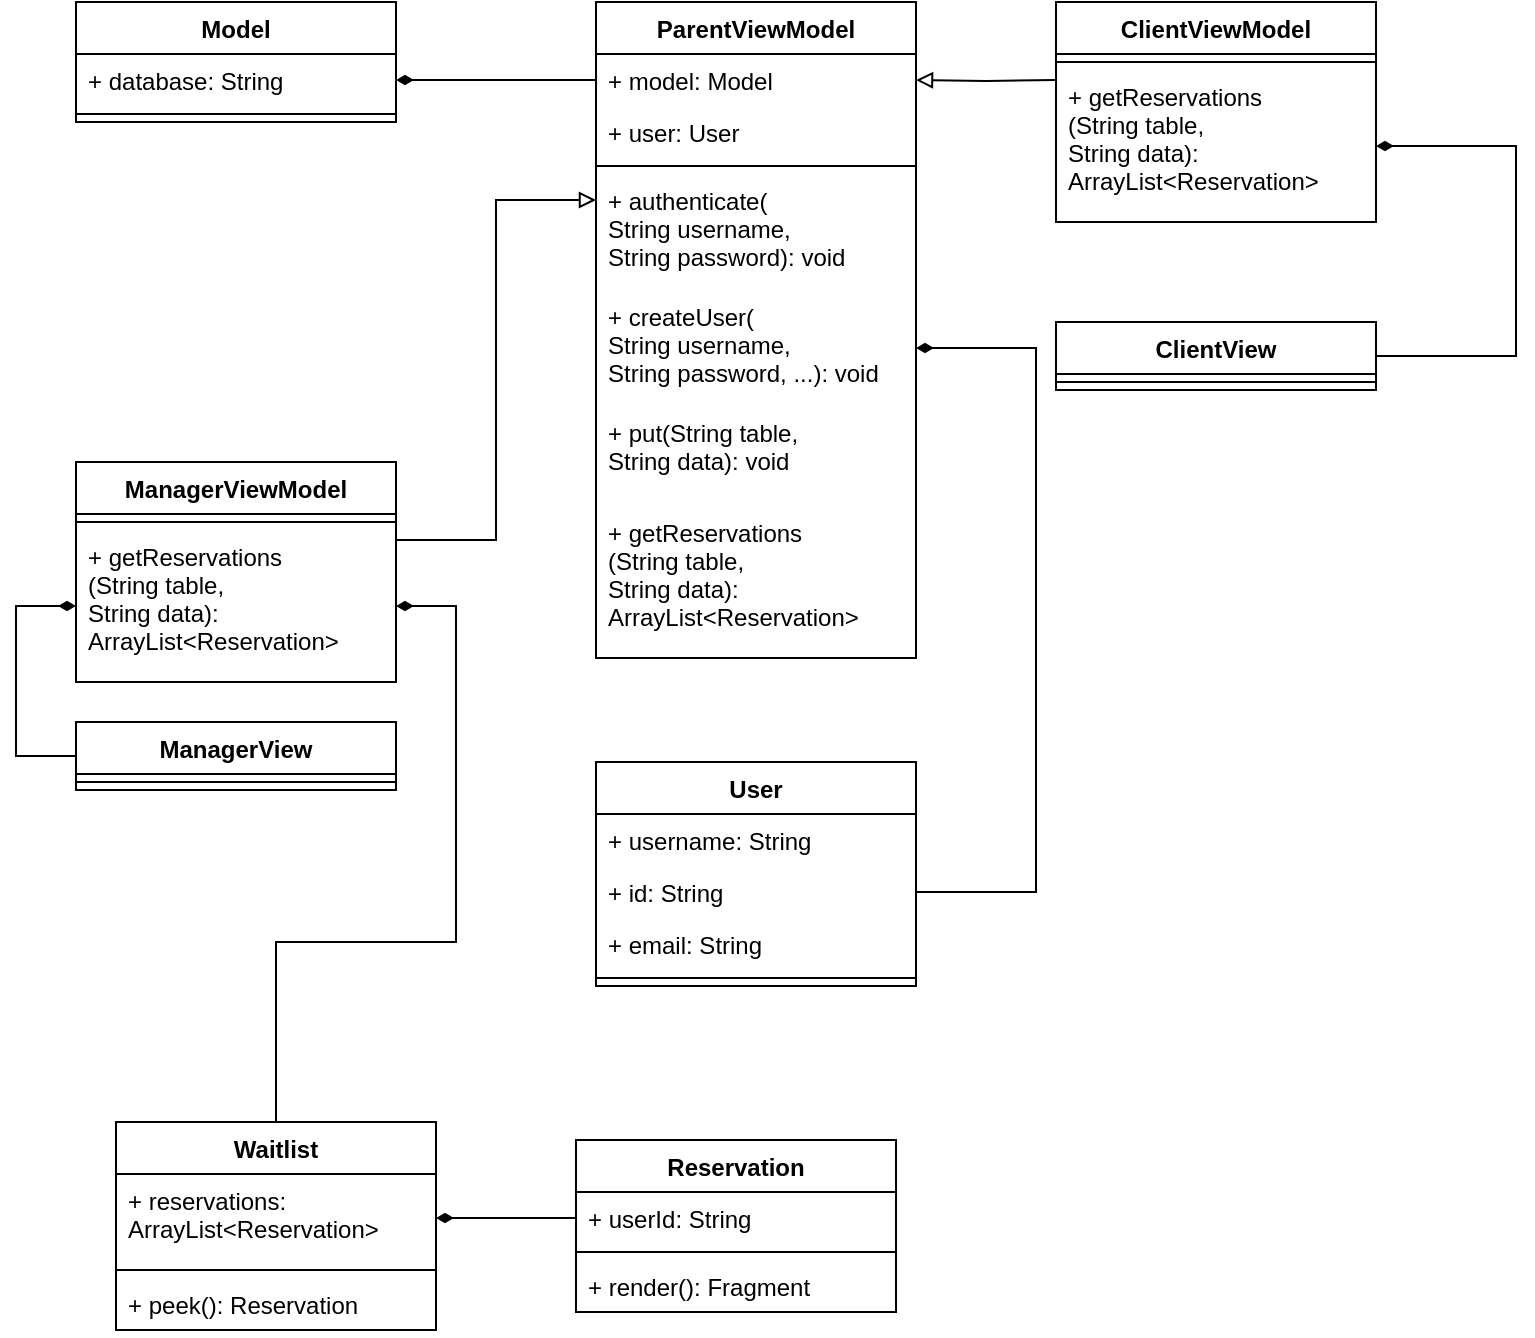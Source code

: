 <mxfile version="14.4.9" type="device"><diagram id="dhQS3Cer-cNmJXBnWuVj" name="Page-1"><mxGraphModel dx="1248" dy="706" grid="1" gridSize="10" guides="1" tooltips="1" connect="1" arrows="1" fold="1" page="1" pageScale="1" pageWidth="850" pageHeight="1100" math="0" shadow="0"><root><mxCell id="0"/><mxCell id="1" parent="0"/><mxCell id="sLMR31UPiSEaChZoAFVU-1" value="Model" style="swimlane;fontStyle=1;align=center;verticalAlign=top;childLayout=stackLayout;horizontal=1;startSize=26;horizontalStack=0;resizeParent=1;resizeParentMax=0;resizeLast=0;collapsible=1;marginBottom=0;" vertex="1" parent="1"><mxGeometry x="50" y="40" width="160" height="60" as="geometry"/></mxCell><mxCell id="sLMR31UPiSEaChZoAFVU-2" value="+ database: String" style="text;strokeColor=none;fillColor=none;align=left;verticalAlign=top;spacingLeft=4;spacingRight=4;overflow=hidden;rotatable=0;points=[[0,0.5],[1,0.5]];portConstraint=eastwest;" vertex="1" parent="sLMR31UPiSEaChZoAFVU-1"><mxGeometry y="26" width="160" height="26" as="geometry"/></mxCell><mxCell id="sLMR31UPiSEaChZoAFVU-3" value="" style="line;strokeWidth=1;fillColor=none;align=left;verticalAlign=middle;spacingTop=-1;spacingLeft=3;spacingRight=3;rotatable=0;labelPosition=right;points=[];portConstraint=eastwest;" vertex="1" parent="sLMR31UPiSEaChZoAFVU-1"><mxGeometry y="52" width="160" height="8" as="geometry"/></mxCell><mxCell id="sLMR31UPiSEaChZoAFVU-5" value="ParentViewModel" style="swimlane;fontStyle=1;align=center;verticalAlign=top;childLayout=stackLayout;horizontal=1;startSize=26;horizontalStack=0;resizeParent=1;resizeParentMax=0;resizeLast=0;collapsible=1;marginBottom=0;" vertex="1" parent="1"><mxGeometry x="310" y="40" width="160" height="328" as="geometry"/></mxCell><mxCell id="sLMR31UPiSEaChZoAFVU-6" value="+ model: Model" style="text;strokeColor=none;fillColor=none;align=left;verticalAlign=top;spacingLeft=4;spacingRight=4;overflow=hidden;rotatable=0;points=[[0,0.5],[1,0.5]];portConstraint=eastwest;" vertex="1" parent="sLMR31UPiSEaChZoAFVU-5"><mxGeometry y="26" width="160" height="26" as="geometry"/></mxCell><mxCell id="sLMR31UPiSEaChZoAFVU-41" value="+ user: User" style="text;strokeColor=none;fillColor=none;align=left;verticalAlign=top;spacingLeft=4;spacingRight=4;overflow=hidden;rotatable=0;points=[[0,0.5],[1,0.5]];portConstraint=eastwest;" vertex="1" parent="sLMR31UPiSEaChZoAFVU-5"><mxGeometry y="52" width="160" height="26" as="geometry"/></mxCell><mxCell id="sLMR31UPiSEaChZoAFVU-7" value="" style="line;strokeWidth=1;fillColor=none;align=left;verticalAlign=middle;spacingTop=-1;spacingLeft=3;spacingRight=3;rotatable=0;labelPosition=right;points=[];portConstraint=eastwest;" vertex="1" parent="sLMR31UPiSEaChZoAFVU-5"><mxGeometry y="78" width="160" height="8" as="geometry"/></mxCell><mxCell id="sLMR31UPiSEaChZoAFVU-62" value="+ authenticate(&#10;String username, &#10;String password): void" style="text;strokeColor=none;fillColor=none;align=left;verticalAlign=top;spacingLeft=4;spacingRight=4;overflow=hidden;rotatable=0;points=[[0,0.5],[1,0.5]];portConstraint=eastwest;" vertex="1" parent="sLMR31UPiSEaChZoAFVU-5"><mxGeometry y="86" width="160" height="58" as="geometry"/></mxCell><mxCell id="sLMR31UPiSEaChZoAFVU-43" value="+ createUser(&#10;String username, &#10;String password, ...): void" style="text;strokeColor=none;fillColor=none;align=left;verticalAlign=top;spacingLeft=4;spacingRight=4;overflow=hidden;rotatable=0;points=[[0,0.5],[1,0.5]];portConstraint=eastwest;" vertex="1" parent="sLMR31UPiSEaChZoAFVU-5"><mxGeometry y="144" width="160" height="58" as="geometry"/></mxCell><mxCell id="sLMR31UPiSEaChZoAFVU-44" value="+ put(String table, &#10;String data): void" style="text;strokeColor=none;fillColor=none;align=left;verticalAlign=top;spacingLeft=4;spacingRight=4;overflow=hidden;rotatable=0;points=[[0,0.5],[1,0.5]];portConstraint=eastwest;" vertex="1" parent="sLMR31UPiSEaChZoAFVU-5"><mxGeometry y="202" width="160" height="50" as="geometry"/></mxCell><mxCell id="sLMR31UPiSEaChZoAFVU-53" value="+ getReservations&#10;(String table, &#10;String data): &#10;ArrayList&lt;Reservation&gt;" style="text;strokeColor=none;fillColor=none;align=left;verticalAlign=top;spacingLeft=4;spacingRight=4;overflow=hidden;rotatable=0;points=[[0,0.5],[1,0.5]];portConstraint=eastwest;" vertex="1" parent="sLMR31UPiSEaChZoAFVU-5"><mxGeometry y="252" width="160" height="76" as="geometry"/></mxCell><mxCell id="sLMR31UPiSEaChZoAFVU-9" value="ManagerViewModel" style="swimlane;fontStyle=1;align=center;verticalAlign=top;childLayout=stackLayout;horizontal=1;startSize=26;horizontalStack=0;resizeParent=1;resizeParentMax=0;resizeLast=0;collapsible=1;marginBottom=0;" vertex="1" parent="1"><mxGeometry x="50" y="270" width="160" height="110" as="geometry"/></mxCell><mxCell id="sLMR31UPiSEaChZoAFVU-11" value="" style="line;strokeWidth=1;fillColor=none;align=left;verticalAlign=middle;spacingTop=-1;spacingLeft=3;spacingRight=3;rotatable=0;labelPosition=right;points=[];portConstraint=eastwest;" vertex="1" parent="sLMR31UPiSEaChZoAFVU-9"><mxGeometry y="26" width="160" height="8" as="geometry"/></mxCell><mxCell id="sLMR31UPiSEaChZoAFVU-55" value="+ getReservations&#10;(String table, &#10;String data): &#10;ArrayList&lt;Reservation&gt;" style="text;strokeColor=none;fillColor=none;align=left;verticalAlign=top;spacingLeft=4;spacingRight=4;overflow=hidden;rotatable=0;points=[[0,0.5],[1,0.5]];portConstraint=eastwest;" vertex="1" parent="sLMR31UPiSEaChZoAFVU-9"><mxGeometry y="34" width="160" height="76" as="geometry"/></mxCell><mxCell id="sLMR31UPiSEaChZoAFVU-13" value="User" style="swimlane;fontStyle=1;align=center;verticalAlign=top;childLayout=stackLayout;horizontal=1;startSize=26;horizontalStack=0;resizeParent=1;resizeParentMax=0;resizeLast=0;collapsible=1;marginBottom=0;" vertex="1" parent="1"><mxGeometry x="310" y="420" width="160" height="112" as="geometry"/></mxCell><mxCell id="sLMR31UPiSEaChZoAFVU-14" value="+ username: String" style="text;strokeColor=none;fillColor=none;align=left;verticalAlign=top;spacingLeft=4;spacingRight=4;overflow=hidden;rotatable=0;points=[[0,0.5],[1,0.5]];portConstraint=eastwest;" vertex="1" parent="sLMR31UPiSEaChZoAFVU-13"><mxGeometry y="26" width="160" height="26" as="geometry"/></mxCell><mxCell id="sLMR31UPiSEaChZoAFVU-59" value="+ id: String" style="text;strokeColor=none;fillColor=none;align=left;verticalAlign=top;spacingLeft=4;spacingRight=4;overflow=hidden;rotatable=0;points=[[0,0.5],[1,0.5]];portConstraint=eastwest;" vertex="1" parent="sLMR31UPiSEaChZoAFVU-13"><mxGeometry y="52" width="160" height="26" as="geometry"/></mxCell><mxCell id="sLMR31UPiSEaChZoAFVU-64" value="+ email: String" style="text;strokeColor=none;fillColor=none;align=left;verticalAlign=top;spacingLeft=4;spacingRight=4;overflow=hidden;rotatable=0;points=[[0,0.5],[1,0.5]];portConstraint=eastwest;" vertex="1" parent="sLMR31UPiSEaChZoAFVU-13"><mxGeometry y="78" width="160" height="26" as="geometry"/></mxCell><mxCell id="sLMR31UPiSEaChZoAFVU-15" value="" style="line;strokeWidth=1;fillColor=none;align=left;verticalAlign=middle;spacingTop=-1;spacingLeft=3;spacingRight=3;rotatable=0;labelPosition=right;points=[];portConstraint=eastwest;" vertex="1" parent="sLMR31UPiSEaChZoAFVU-13"><mxGeometry y="104" width="160" height="8" as="geometry"/></mxCell><mxCell id="sLMR31UPiSEaChZoAFVU-65" style="edgeStyle=orthogonalEdgeStyle;rounded=0;orthogonalLoop=1;jettySize=auto;html=1;endArrow=diamondThin;endFill=1;entryX=1;entryY=0.5;entryDx=0;entryDy=0;" edge="1" parent="1" source="sLMR31UPiSEaChZoAFVU-17" target="sLMR31UPiSEaChZoAFVU-55"><mxGeometry relative="1" as="geometry"><mxPoint x="230" y="340" as="targetPoint"/><Array as="points"><mxPoint x="150" y="510"/><mxPoint x="240" y="510"/><mxPoint x="240" y="342"/></Array></mxGeometry></mxCell><mxCell id="sLMR31UPiSEaChZoAFVU-17" value="Waitlist" style="swimlane;fontStyle=1;align=center;verticalAlign=top;childLayout=stackLayout;horizontal=1;startSize=26;horizontalStack=0;resizeParent=1;resizeParentMax=0;resizeLast=0;collapsible=1;marginBottom=0;" vertex="1" parent="1"><mxGeometry x="70" y="600" width="160" height="104" as="geometry"/></mxCell><mxCell id="sLMR31UPiSEaChZoAFVU-18" value="+ reservations: &#10;ArrayList&lt;Reservation&gt;" style="text;strokeColor=none;fillColor=none;align=left;verticalAlign=top;spacingLeft=4;spacingRight=4;overflow=hidden;rotatable=0;points=[[0,0.5],[1,0.5]];portConstraint=eastwest;" vertex="1" parent="sLMR31UPiSEaChZoAFVU-17"><mxGeometry y="26" width="160" height="44" as="geometry"/></mxCell><mxCell id="sLMR31UPiSEaChZoAFVU-19" value="" style="line;strokeWidth=1;fillColor=none;align=left;verticalAlign=middle;spacingTop=-1;spacingLeft=3;spacingRight=3;rotatable=0;labelPosition=right;points=[];portConstraint=eastwest;" vertex="1" parent="sLMR31UPiSEaChZoAFVU-17"><mxGeometry y="70" width="160" height="8" as="geometry"/></mxCell><mxCell id="sLMR31UPiSEaChZoAFVU-20" value="+ peek(): Reservation" style="text;strokeColor=none;fillColor=none;align=left;verticalAlign=top;spacingLeft=4;spacingRight=4;overflow=hidden;rotatable=0;points=[[0,0.5],[1,0.5]];portConstraint=eastwest;" vertex="1" parent="sLMR31UPiSEaChZoAFVU-17"><mxGeometry y="78" width="160" height="26" as="geometry"/></mxCell><mxCell id="sLMR31UPiSEaChZoAFVU-66" style="edgeStyle=orthogonalEdgeStyle;rounded=0;orthogonalLoop=1;jettySize=auto;html=1;endArrow=diamondThin;endFill=1;entryX=0;entryY=0.5;entryDx=0;entryDy=0;" edge="1" parent="1" source="sLMR31UPiSEaChZoAFVU-21" target="sLMR31UPiSEaChZoAFVU-55"><mxGeometry relative="1" as="geometry"><mxPoint x="30" y="340" as="targetPoint"/><Array as="points"><mxPoint x="20" y="417"/><mxPoint x="20" y="342"/></Array></mxGeometry></mxCell><mxCell id="sLMR31UPiSEaChZoAFVU-21" value="ManagerView" style="swimlane;fontStyle=1;align=center;verticalAlign=top;childLayout=stackLayout;horizontal=1;startSize=26;horizontalStack=0;resizeParent=1;resizeParentMax=0;resizeLast=0;collapsible=1;marginBottom=0;" vertex="1" parent="1"><mxGeometry x="50" y="400" width="160" height="34" as="geometry"/></mxCell><mxCell id="sLMR31UPiSEaChZoAFVU-23" value="" style="line;strokeWidth=1;fillColor=none;align=left;verticalAlign=middle;spacingTop=-1;spacingLeft=3;spacingRight=3;rotatable=0;labelPosition=right;points=[];portConstraint=eastwest;" vertex="1" parent="sLMR31UPiSEaChZoAFVU-21"><mxGeometry y="26" width="160" height="8" as="geometry"/></mxCell><mxCell id="sLMR31UPiSEaChZoAFVU-25" value="ClientViewModel" style="swimlane;fontStyle=1;align=center;verticalAlign=top;childLayout=stackLayout;horizontal=1;startSize=26;horizontalStack=0;resizeParent=1;resizeParentMax=0;resizeLast=0;collapsible=1;marginBottom=0;" vertex="1" parent="1"><mxGeometry x="540" y="40" width="160" height="110" as="geometry"/></mxCell><mxCell id="sLMR31UPiSEaChZoAFVU-27" value="" style="line;strokeWidth=1;fillColor=none;align=left;verticalAlign=middle;spacingTop=-1;spacingLeft=3;spacingRight=3;rotatable=0;labelPosition=right;points=[];portConstraint=eastwest;" vertex="1" parent="sLMR31UPiSEaChZoAFVU-25"><mxGeometry y="26" width="160" height="8" as="geometry"/></mxCell><mxCell id="sLMR31UPiSEaChZoAFVU-56" value="+ getReservations&#10;(String table, &#10;String data): &#10;ArrayList&lt;Reservation&gt;" style="text;strokeColor=none;fillColor=none;align=left;verticalAlign=top;spacingLeft=4;spacingRight=4;overflow=hidden;rotatable=0;points=[[0,0.5],[1,0.5]];portConstraint=eastwest;" vertex="1" parent="sLMR31UPiSEaChZoAFVU-25"><mxGeometry y="34" width="160" height="76" as="geometry"/></mxCell><mxCell id="sLMR31UPiSEaChZoAFVU-67" style="edgeStyle=orthogonalEdgeStyle;rounded=0;orthogonalLoop=1;jettySize=auto;html=1;endArrow=diamondThin;endFill=1;entryX=1;entryY=0.5;entryDx=0;entryDy=0;" edge="1" parent="1" source="sLMR31UPiSEaChZoAFVU-29" target="sLMR31UPiSEaChZoAFVU-56"><mxGeometry relative="1" as="geometry"><mxPoint x="760" y="110" as="targetPoint"/><Array as="points"><mxPoint x="770" y="217"/><mxPoint x="770" y="112"/></Array></mxGeometry></mxCell><mxCell id="sLMR31UPiSEaChZoAFVU-29" value="ClientView" style="swimlane;fontStyle=1;align=center;verticalAlign=top;childLayout=stackLayout;horizontal=1;startSize=26;horizontalStack=0;resizeParent=1;resizeParentMax=0;resizeLast=0;collapsible=1;marginBottom=0;" vertex="1" parent="1"><mxGeometry x="540" y="200" width="160" height="34" as="geometry"/></mxCell><mxCell id="sLMR31UPiSEaChZoAFVU-31" value="" style="line;strokeWidth=1;fillColor=none;align=left;verticalAlign=middle;spacingTop=-1;spacingLeft=3;spacingRight=3;rotatable=0;labelPosition=right;points=[];portConstraint=eastwest;" vertex="1" parent="sLMR31UPiSEaChZoAFVU-29"><mxGeometry y="26" width="160" height="8" as="geometry"/></mxCell><mxCell id="sLMR31UPiSEaChZoAFVU-33" style="edgeStyle=orthogonalEdgeStyle;rounded=0;orthogonalLoop=1;jettySize=auto;html=1;exitX=0;exitY=0.5;exitDx=0;exitDy=0;entryX=1;entryY=0.5;entryDx=0;entryDy=0;endArrow=diamondThin;endFill=1;" edge="1" parent="1" source="sLMR31UPiSEaChZoAFVU-6" target="sLMR31UPiSEaChZoAFVU-2"><mxGeometry relative="1" as="geometry"/></mxCell><mxCell id="sLMR31UPiSEaChZoAFVU-35" style="edgeStyle=orthogonalEdgeStyle;rounded=0;orthogonalLoop=1;jettySize=auto;html=1;entryX=0;entryY=0.5;entryDx=0;entryDy=0;endArrow=block;endFill=0;" edge="1" parent="1"><mxGeometry relative="1" as="geometry"><mxPoint x="210" y="309" as="sourcePoint"/><mxPoint x="310" y="139" as="targetPoint"/><Array as="points"><mxPoint x="260" y="309"/><mxPoint x="260" y="139"/></Array></mxGeometry></mxCell><mxCell id="sLMR31UPiSEaChZoAFVU-37" style="edgeStyle=orthogonalEdgeStyle;rounded=0;orthogonalLoop=1;jettySize=auto;html=1;entryX=1;entryY=0.5;entryDx=0;entryDy=0;endArrow=block;endFill=0;" edge="1" parent="1" target="sLMR31UPiSEaChZoAFVU-6"><mxGeometry relative="1" as="geometry"><mxPoint x="540" y="79" as="sourcePoint"/></mxGeometry></mxCell><mxCell id="sLMR31UPiSEaChZoAFVU-48" value="Reservation" style="swimlane;fontStyle=1;align=center;verticalAlign=top;childLayout=stackLayout;horizontal=1;startSize=26;horizontalStack=0;resizeParent=1;resizeParentMax=0;resizeLast=0;collapsible=1;marginBottom=0;" vertex="1" parent="1"><mxGeometry x="300" y="609" width="160" height="86" as="geometry"/></mxCell><mxCell id="sLMR31UPiSEaChZoAFVU-49" value="+ userId: String" style="text;strokeColor=none;fillColor=none;align=left;verticalAlign=top;spacingLeft=4;spacingRight=4;overflow=hidden;rotatable=0;points=[[0,0.5],[1,0.5]];portConstraint=eastwest;" vertex="1" parent="sLMR31UPiSEaChZoAFVU-48"><mxGeometry y="26" width="160" height="26" as="geometry"/></mxCell><mxCell id="sLMR31UPiSEaChZoAFVU-50" value="" style="line;strokeWidth=1;fillColor=none;align=left;verticalAlign=middle;spacingTop=-1;spacingLeft=3;spacingRight=3;rotatable=0;labelPosition=right;points=[];portConstraint=eastwest;" vertex="1" parent="sLMR31UPiSEaChZoAFVU-48"><mxGeometry y="52" width="160" height="8" as="geometry"/></mxCell><mxCell id="sLMR31UPiSEaChZoAFVU-68" value="+ render(): Fragment" style="text;strokeColor=none;fillColor=none;align=left;verticalAlign=top;spacingLeft=4;spacingRight=4;overflow=hidden;rotatable=0;points=[[0,0.5],[1,0.5]];portConstraint=eastwest;" vertex="1" parent="sLMR31UPiSEaChZoAFVU-48"><mxGeometry y="60" width="160" height="26" as="geometry"/></mxCell><mxCell id="sLMR31UPiSEaChZoAFVU-52" style="edgeStyle=orthogonalEdgeStyle;rounded=0;orthogonalLoop=1;jettySize=auto;html=1;entryX=1;entryY=0.5;entryDx=0;entryDy=0;endArrow=diamondThin;endFill=1;" edge="1" parent="1" source="sLMR31UPiSEaChZoAFVU-49" target="sLMR31UPiSEaChZoAFVU-18"><mxGeometry relative="1" as="geometry"/></mxCell><mxCell id="sLMR31UPiSEaChZoAFVU-63" style="edgeStyle=orthogonalEdgeStyle;rounded=0;orthogonalLoop=1;jettySize=auto;html=1;endArrow=diamondThin;endFill=1;entryX=1;entryY=0.5;entryDx=0;entryDy=0;" edge="1" parent="1" source="sLMR31UPiSEaChZoAFVU-59" target="sLMR31UPiSEaChZoAFVU-43"><mxGeometry relative="1" as="geometry"><mxPoint x="510" y="210" as="targetPoint"/><Array as="points"><mxPoint x="530" y="485"/><mxPoint x="530" y="213"/></Array></mxGeometry></mxCell></root></mxGraphModel></diagram></mxfile>